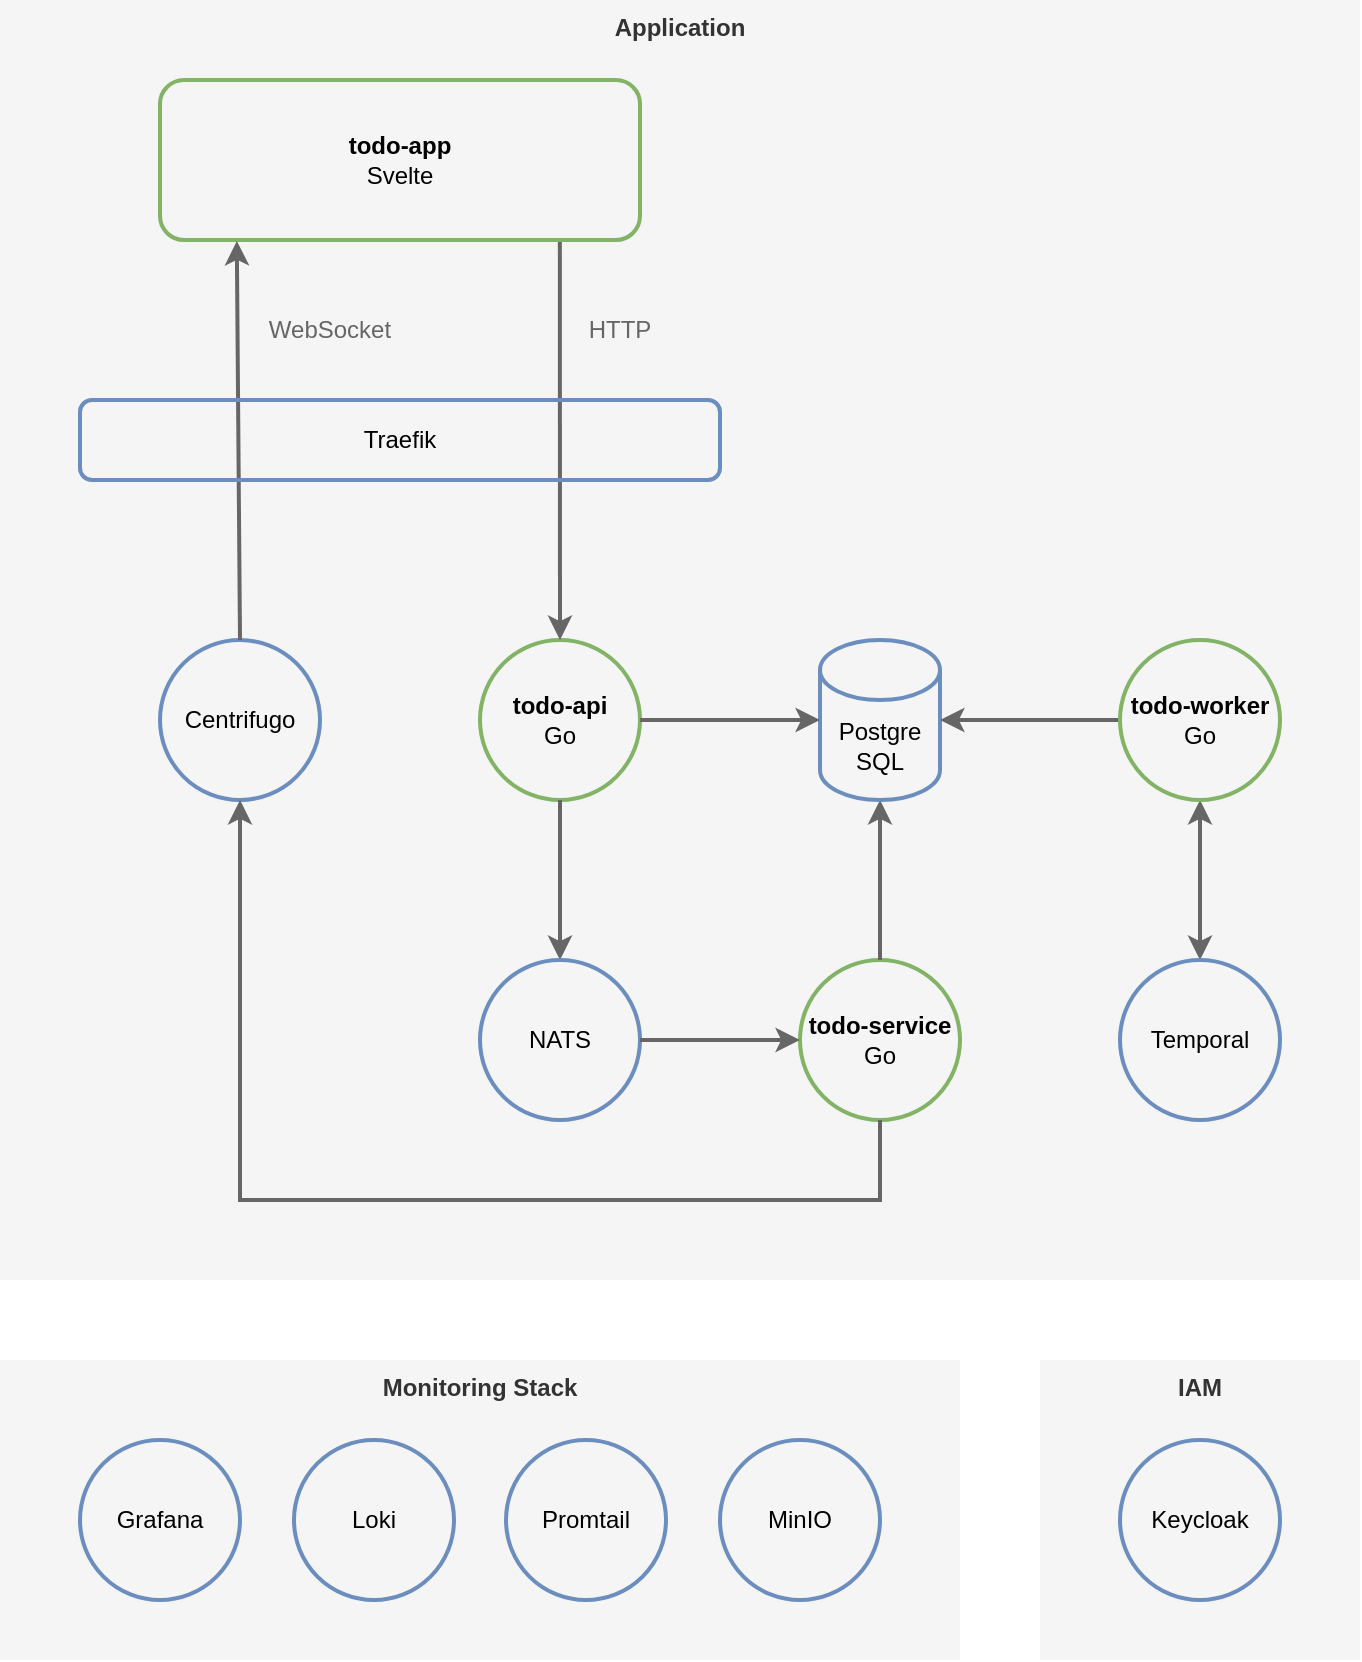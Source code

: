 <mxfile version="16.1.2" type="device"><diagram id="25vRazkxzNWcReQpaRa-" name="architecture"><mxGraphModel dx="1426" dy="1025" grid="1" gridSize="10" guides="1" tooltips="1" connect="1" arrows="1" fold="1" page="1" pageScale="1" pageWidth="827" pageHeight="1169" math="0" shadow="0"><root><mxCell id="0"/><mxCell id="1" parent="0"/><mxCell id="a4n3FKmZtIPjm6eUIwov-2" value="&lt;b&gt;Application&lt;/b&gt;" style="rounded=0;whiteSpace=wrap;html=1;fillColor=#f5f5f5;sketch=0;verticalAlign=top;fontFamily=Helvetica;fontColor=#333333;strokeColor=none;fontSize=12;" parent="1" vertex="1"><mxGeometry x="80" y="80" width="680" height="640" as="geometry"/></mxCell><mxCell id="TFUleR17ADUXGcfKN7y3-11" value="&lt;b&gt;IAM&lt;/b&gt;" style="rounded=0;whiteSpace=wrap;html=1;fillColor=#f5f5f5;sketch=0;verticalAlign=top;fontFamily=Helvetica;fontColor=#333333;strokeColor=none;fontSize=12;" parent="1" vertex="1"><mxGeometry x="600" y="760" width="160" height="150" as="geometry"/></mxCell><mxCell id="TFUleR17ADUXGcfKN7y3-9" value="&lt;b&gt;Monitoring Stack&lt;/b&gt;" style="rounded=0;whiteSpace=wrap;html=1;fillColor=#f5f5f5;sketch=0;verticalAlign=top;fontFamily=Helvetica;fontColor=#333333;strokeColor=none;fontSize=12;" parent="1" vertex="1"><mxGeometry x="80" y="760" width="480" height="150" as="geometry"/></mxCell><mxCell id="pce1e-RZw7fF_ff11B1J-4" value="&lt;b&gt;todo-api&lt;/b&gt;&lt;br style=&quot;font-size: 12px&quot;&gt;Go" style="ellipse;whiteSpace=wrap;html=1;aspect=fixed;sketch=0;fontFamily=Helvetica;fillColor=none;strokeColor=#82b366;labelBackgroundColor=none;strokeWidth=2;fontSize=12;" parent="1" vertex="1"><mxGeometry x="320" y="400" width="80" height="80" as="geometry"/></mxCell><mxCell id="pce1e-RZw7fF_ff11B1J-8" style="edgeStyle=orthogonalEdgeStyle;rounded=0;orthogonalLoop=1;jettySize=auto;html=1;entryX=0.5;entryY=1;entryDx=0;entryDy=0;endArrow=none;endFill=0;sketch=0;fontFamily=Helvetica;startArrow=classic;startFill=1;fillColor=#f5f5f5;strokeColor=#666666;strokeWidth=2;fontSize=12;" parent="1" source="pce1e-RZw7fF_ff11B1J-6" target="pce1e-RZw7fF_ff11B1J-4" edge="1"><mxGeometry relative="1" as="geometry"/></mxCell><mxCell id="pce1e-RZw7fF_ff11B1J-6" value="NATS" style="ellipse;whiteSpace=wrap;html=1;aspect=fixed;sketch=0;fontFamily=Helvetica;fillColor=none;strokeColor=#6c8ebf;labelBackgroundColor=none;strokeWidth=2;fontSize=12;" parent="1" vertex="1"><mxGeometry x="320" y="560" width="80" height="80" as="geometry"/></mxCell><mxCell id="pce1e-RZw7fF_ff11B1J-12" value="Centrifugo" style="ellipse;whiteSpace=wrap;html=1;aspect=fixed;sketch=0;fontFamily=Helvetica;fillColor=none;strokeColor=#6c8ebf;labelBackgroundColor=none;strokeWidth=2;fontSize=12;" parent="1" vertex="1"><mxGeometry x="160" y="400" width="80" height="80" as="geometry"/></mxCell><mxCell id="pce1e-RZw7fF_ff11B1J-13" value="&lt;b&gt;todo-service&lt;/b&gt;&lt;br style=&quot;font-size: 12px&quot;&gt;Go" style="ellipse;whiteSpace=wrap;html=1;aspect=fixed;sketch=0;fontFamily=Helvetica;fillColor=none;strokeColor=#82b366;fillStyle=auto;labelBackgroundColor=none;strokeWidth=2;fontSize=12;" parent="1" vertex="1"><mxGeometry x="480" y="560" width="80" height="80" as="geometry"/></mxCell><mxCell id="5jQwvf7nw0GJKNhNBL20-7" style="edgeStyle=none;rounded=0;orthogonalLoop=1;jettySize=auto;html=1;sketch=0;fontFamily=Helvetica;exitX=0.5;exitY=0;exitDx=0;exitDy=0;entryX=0.5;entryY=1;entryDx=0;entryDy=0;entryPerimeter=0;fillColor=#f5f5f5;strokeColor=#666666;strokeWidth=2;fontSize=12;" parent="1" source="pce1e-RZw7fF_ff11B1J-13" target="5jQwvf7nw0GJKNhNBL20-6" edge="1"><mxGeometry relative="1" as="geometry"><mxPoint x="510" y="800" as="sourcePoint"/></mxGeometry></mxCell><mxCell id="5jQwvf7nw0GJKNhNBL20-6" value="Postgre&lt;br style=&quot;font-size: 12px;&quot;&gt;SQL" style="shape=cylinder3;whiteSpace=wrap;html=1;boundedLbl=1;backgroundOutline=1;size=15;sketch=0;fontFamily=Helvetica;fillColor=none;strokeColor=#6c8ebf;labelBackgroundColor=none;strokeWidth=2;fontSize=12;" parent="1" vertex="1"><mxGeometry x="490" y="400" width="60" height="80" as="geometry"/></mxCell><mxCell id="5jQwvf7nw0GJKNhNBL20-15" style="edgeStyle=none;rounded=0;orthogonalLoop=1;jettySize=auto;html=1;startArrow=none;startFill=0;exitX=0.833;exitY=0.994;exitDx=0;exitDy=0;sketch=0;fontFamily=Helvetica;entryX=0.5;entryY=0;entryDx=0;entryDy=0;exitPerimeter=0;strokeWidth=2;fillColor=#f5f5f5;strokeColor=#666666;fontSize=12;" parent="1" source="5jQwvf7nw0GJKNhNBL20-12" target="pce1e-RZw7fF_ff11B1J-4" edge="1"><mxGeometry relative="1" as="geometry"><mxPoint x="280" y="270" as="targetPoint"/></mxGeometry></mxCell><mxCell id="5jQwvf7nw0GJKNhNBL20-12" value="&lt;b&gt;todo-app&lt;/b&gt;&lt;br style=&quot;font-size: 12px&quot;&gt;Svelte" style="rounded=1;whiteSpace=wrap;html=1;sketch=0;fontFamily=Helvetica;fillColor=none;strokeColor=#82b366;labelBackgroundColor=none;glass=0;strokeWidth=2;fontSize=12;" parent="1" vertex="1"><mxGeometry x="160" y="120" width="240" height="80" as="geometry"/></mxCell><mxCell id="6kTATeSYxqhs5DI1-c2F-3" style="rounded=0;orthogonalLoop=1;jettySize=auto;html=1;entryX=0.16;entryY=1.006;entryDx=0;entryDy=0;sketch=0;fontFamily=Helvetica;exitX=0.5;exitY=0;exitDx=0;exitDy=0;entryPerimeter=0;startArrow=none;startFill=0;strokeWidth=2;fillColor=#f5f5f5;strokeColor=#666666;fontSize=12;" parent="1" source="pce1e-RZw7fF_ff11B1J-12" target="5jQwvf7nw0GJKNhNBL20-12" edge="1"><mxGeometry relative="1" as="geometry"><mxPoint x="170" y="360" as="sourcePoint"/><mxPoint x="170" y="430" as="targetPoint"/></mxGeometry></mxCell><mxCell id="6kTATeSYxqhs5DI1-c2F-10" style="edgeStyle=none;rounded=0;orthogonalLoop=1;jettySize=auto;html=1;sketch=0;fontFamily=Helvetica;exitX=1;exitY=0.5;exitDx=0;exitDy=0;entryX=0;entryY=0.5;entryDx=0;entryDy=0;entryPerimeter=0;fillColor=#f5f5f5;strokeColor=#666666;strokeWidth=2;fontSize=12;" parent="1" source="pce1e-RZw7fF_ff11B1J-4" target="5jQwvf7nw0GJKNhNBL20-6" edge="1"><mxGeometry relative="1" as="geometry"><mxPoint x="420" y="550" as="sourcePoint"/><mxPoint x="430" y="450" as="targetPoint"/></mxGeometry></mxCell><mxCell id="13l9_7NuddMj47tVzWNt-4" style="rounded=0;orthogonalLoop=1;jettySize=auto;html=1;entryX=1;entryY=0.5;entryDx=0;entryDy=0;endArrow=none;endFill=0;sketch=0;fontFamily=Helvetica;startArrow=classic;startFill=1;exitX=0;exitY=0.5;exitDx=0;exitDy=0;fillColor=#f5f5f5;strokeColor=#666666;strokeWidth=2;fontSize=12;" parent="1" source="pce1e-RZw7fF_ff11B1J-13" target="pce1e-RZw7fF_ff11B1J-6" edge="1"><mxGeometry relative="1" as="geometry"><mxPoint x="440" y="700" as="sourcePoint"/><mxPoint x="440" y="600" as="targetPoint"/></mxGeometry></mxCell><mxCell id="5jQwvf7nw0GJKNhNBL20-1" value="Traefik" style="rounded=1;whiteSpace=wrap;html=1;sketch=0;fontFamily=Helvetica;fillColor=none;strokeColor=#6c8ebf;labelBackgroundColor=none;align=center;strokeWidth=2;fontSize=12;" parent="1" vertex="1"><mxGeometry x="120" y="280" width="320" height="40" as="geometry"/></mxCell><mxCell id="nmVbC43eVSMjqx_aSXK9-2" style="rounded=0;orthogonalLoop=1;jettySize=auto;html=1;endArrow=none;endFill=0;sketch=0;fontFamily=Helvetica;startArrow=classic;startFill=1;exitX=0.5;exitY=1;exitDx=0;exitDy=0;edgeStyle=orthogonalEdgeStyle;entryX=0.5;entryY=1;entryDx=0;entryDy=0;fillColor=#f5f5f5;strokeColor=#666666;strokeWidth=2;fontSize=12;" parent="1" source="pce1e-RZw7fF_ff11B1J-12" target="pce1e-RZw7fF_ff11B1J-13" edge="1"><mxGeometry relative="1" as="geometry"><mxPoint x="510" y="680" as="sourcePoint"/><mxPoint x="560" y="660" as="targetPoint"/><Array as="points"><mxPoint x="200" y="680"/><mxPoint x="520" y="680"/></Array></mxGeometry></mxCell><mxCell id="TFUleR17ADUXGcfKN7y3-1" value="MinIO" style="ellipse;whiteSpace=wrap;html=1;aspect=fixed;sketch=0;fontFamily=Helvetica;fillColor=none;strokeColor=#6c8ebf;labelBackgroundColor=none;strokeWidth=2;fontSize=12;" parent="1" vertex="1"><mxGeometry x="440" y="800" width="80" height="80" as="geometry"/></mxCell><mxCell id="TFUleR17ADUXGcfKN7y3-2" value="Loki" style="ellipse;whiteSpace=wrap;html=1;aspect=fixed;sketch=0;fontFamily=Helvetica;fillColor=none;strokeColor=#6c8ebf;labelBackgroundColor=none;strokeWidth=2;fontSize=12;" parent="1" vertex="1"><mxGeometry x="227" y="800" width="80" height="80" as="geometry"/></mxCell><mxCell id="TFUleR17ADUXGcfKN7y3-3" value="Grafana" style="ellipse;whiteSpace=wrap;html=1;aspect=fixed;sketch=0;fontFamily=Helvetica;fillColor=none;strokeColor=#6c8ebf;labelBackgroundColor=none;strokeWidth=2;fontSize=12;" parent="1" vertex="1"><mxGeometry x="120" y="800" width="80" height="80" as="geometry"/></mxCell><mxCell id="TFUleR17ADUXGcfKN7y3-4" value="Promtail" style="ellipse;whiteSpace=wrap;html=1;aspect=fixed;sketch=0;fontFamily=Helvetica;fillColor=none;strokeColor=#6c8ebf;labelBackgroundColor=none;strokeWidth=2;fontSize=12;" parent="1" vertex="1"><mxGeometry x="333" y="800" width="80" height="80" as="geometry"/></mxCell><mxCell id="TFUleR17ADUXGcfKN7y3-8" style="edgeStyle=orthogonalEdgeStyle;rounded=0;sketch=0;orthogonalLoop=1;jettySize=auto;html=1;entryX=0.5;entryY=1;entryDx=0;entryDy=0;startArrow=classic;startFill=1;fontFamily=Helvetica;fillColor=#f5f5f5;strokeColor=#666666;strokeWidth=2;fontSize=12;" parent="1" source="TFUleR17ADUXGcfKN7y3-5" target="TFUleR17ADUXGcfKN7y3-6" edge="1"><mxGeometry relative="1" as="geometry"/></mxCell><mxCell id="TFUleR17ADUXGcfKN7y3-5" value="Temporal" style="ellipse;whiteSpace=wrap;html=1;aspect=fixed;sketch=0;fontFamily=Helvetica;fillColor=none;strokeColor=#6c8ebf;labelBackgroundColor=none;strokeWidth=2;fontSize=12;" parent="1" vertex="1"><mxGeometry x="640" y="560" width="80" height="80" as="geometry"/></mxCell><mxCell id="TFUleR17ADUXGcfKN7y3-7" style="edgeStyle=orthogonalEdgeStyle;rounded=0;orthogonalLoop=1;jettySize=auto;html=1;entryX=1;entryY=0.5;entryDx=0;entryDy=0;entryPerimeter=0;sketch=0;fontFamily=Helvetica;fillColor=#f5f5f5;strokeColor=#666666;strokeWidth=2;fontSize=12;" parent="1" source="TFUleR17ADUXGcfKN7y3-6" target="5jQwvf7nw0GJKNhNBL20-6" edge="1"><mxGeometry relative="1" as="geometry"/></mxCell><mxCell id="TFUleR17ADUXGcfKN7y3-6" value="&lt;b&gt;todo-worker&lt;/b&gt;&lt;br style=&quot;font-size: 12px&quot;&gt;Go" style="ellipse;whiteSpace=wrap;html=1;aspect=fixed;sketch=0;fontFamily=Helvetica;fillColor=none;strokeColor=#82b366;fillStyle=auto;labelBackgroundColor=none;strokeWidth=2;fontSize=12;" parent="1" vertex="1"><mxGeometry x="640" y="400" width="80" height="80" as="geometry"/></mxCell><mxCell id="TFUleR17ADUXGcfKN7y3-10" value="Keycloak" style="ellipse;whiteSpace=wrap;html=1;aspect=fixed;sketch=0;fontFamily=Helvetica;fillColor=none;strokeColor=#6c8ebf;labelBackgroundColor=none;strokeWidth=2;fontSize=12;" parent="1" vertex="1"><mxGeometry x="640" y="800" width="80" height="80" as="geometry"/></mxCell><mxCell id="a4n3FKmZtIPjm6eUIwov-4" value="WebSocket" style="text;html=1;strokeColor=none;fillColor=none;align=center;verticalAlign=middle;whiteSpace=wrap;rounded=0;glass=0;labelBackgroundColor=none;sketch=0;fontFamily=Helvetica;fontSize=12;fontColor=#666666;" parent="1" vertex="1"><mxGeometry x="200" y="230" width="90" height="30" as="geometry"/></mxCell><mxCell id="a4n3FKmZtIPjm6eUIwov-5" value="HTTP" style="text;html=1;strokeColor=none;fillColor=none;align=center;verticalAlign=middle;whiteSpace=wrap;rounded=0;glass=0;labelBackgroundColor=none;sketch=0;fontFamily=Helvetica;fontSize=12;fontColor=#666666;" parent="1" vertex="1"><mxGeometry x="360" y="230" width="60" height="30" as="geometry"/></mxCell></root></mxGraphModel></diagram></mxfile>